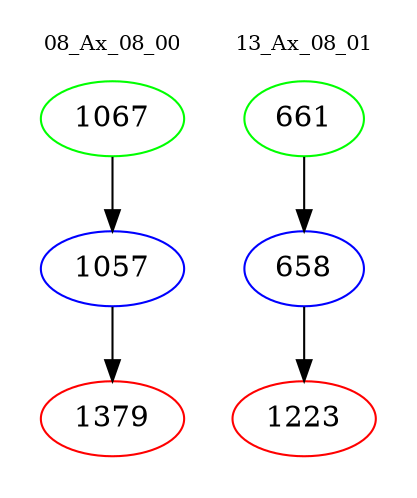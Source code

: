 digraph{
subgraph cluster_0 {
color = white
label = "08_Ax_08_00";
fontsize=10;
T0_1067 [label="1067", color="green"]
T0_1067 -> T0_1057 [color="black"]
T0_1057 [label="1057", color="blue"]
T0_1057 -> T0_1379 [color="black"]
T0_1379 [label="1379", color="red"]
}
subgraph cluster_1 {
color = white
label = "13_Ax_08_01";
fontsize=10;
T1_661 [label="661", color="green"]
T1_661 -> T1_658 [color="black"]
T1_658 [label="658", color="blue"]
T1_658 -> T1_1223 [color="black"]
T1_1223 [label="1223", color="red"]
}
}
